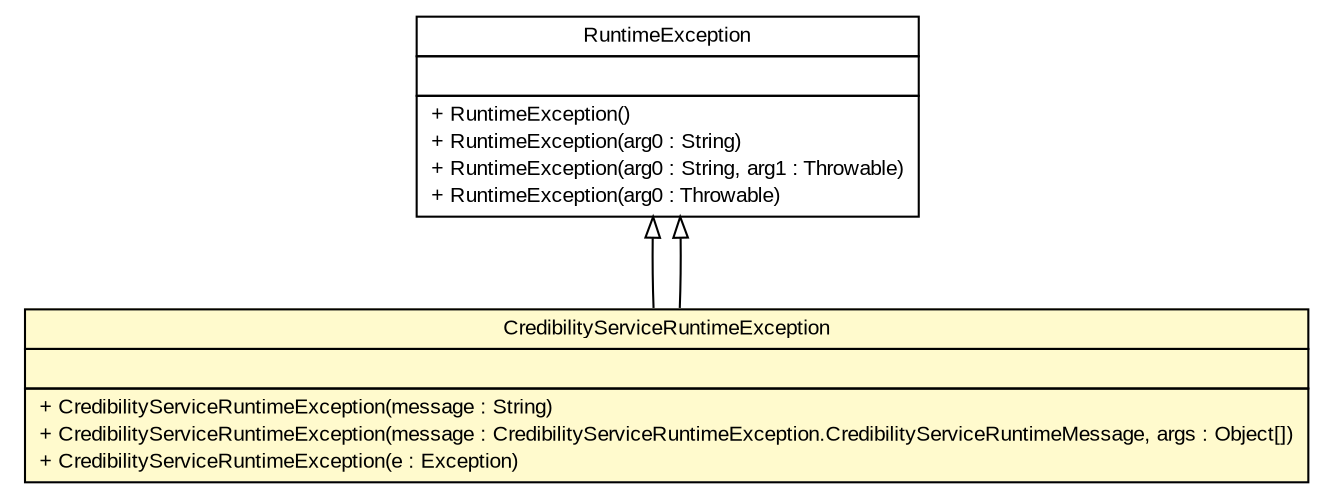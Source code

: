 #!/usr/local/bin/dot
#
# Class diagram 
# Generated by UMLGraph version R5_6-24-gf6e263 (http://www.umlgraph.org/)
#

digraph G {
	edge [fontname="arial",fontsize=10,labelfontname="arial",labelfontsize=10];
	node [fontname="arial",fontsize=10,shape=plaintext];
	nodesep=0.25;
	ranksep=0.5;
	// gov.sandia.cf.application.CredibilityServiceRuntimeException
	c77579 [label=<<table title="gov.sandia.cf.application.CredibilityServiceRuntimeException" border="0" cellborder="1" cellspacing="0" cellpadding="2" port="p" bgcolor="lemonChiffon" href="./CredibilityServiceRuntimeException.html">
		<tr><td><table border="0" cellspacing="0" cellpadding="1">
<tr><td align="center" balign="center"> CredibilityServiceRuntimeException </td></tr>
		</table></td></tr>
		<tr><td><table border="0" cellspacing="0" cellpadding="1">
<tr><td align="left" balign="left">  </td></tr>
		</table></td></tr>
		<tr><td><table border="0" cellspacing="0" cellpadding="1">
<tr><td align="left" balign="left"> + CredibilityServiceRuntimeException(message : String) </td></tr>
<tr><td align="left" balign="left"> + CredibilityServiceRuntimeException(message : CredibilityServiceRuntimeException.CredibilityServiceRuntimeMessage, args : Object[]) </td></tr>
<tr><td align="left" balign="left"> + CredibilityServiceRuntimeException(e : Exception) </td></tr>
		</table></td></tr>
		</table>>, URL="./CredibilityServiceRuntimeException.html", fontname="arial", fontcolor="black", fontsize=10.0];
	//gov.sandia.cf.application.CredibilityServiceRuntimeException extends java.lang.RuntimeException
	c78178:p -> c77579:p [dir=back,arrowtail=empty];
	//gov.sandia.cf.application.CredibilityServiceRuntimeException extends java.lang.RuntimeException
	c78178:p -> c77579:p [dir=back,arrowtail=empty];
	// java.lang.RuntimeException
	c78178 [label=<<table title="java.lang.RuntimeException" border="0" cellborder="1" cellspacing="0" cellpadding="2" port="p" href="http://java.sun.com/j2se/1.4.2/docs/api/java/lang/RuntimeException.html">
		<tr><td><table border="0" cellspacing="0" cellpadding="1">
<tr><td align="center" balign="center"> RuntimeException </td></tr>
		</table></td></tr>
		<tr><td><table border="0" cellspacing="0" cellpadding="1">
<tr><td align="left" balign="left">  </td></tr>
		</table></td></tr>
		<tr><td><table border="0" cellspacing="0" cellpadding="1">
<tr><td align="left" balign="left"> + RuntimeException() </td></tr>
<tr><td align="left" balign="left"> + RuntimeException(arg0 : String) </td></tr>
<tr><td align="left" balign="left"> + RuntimeException(arg0 : String, arg1 : Throwable) </td></tr>
<tr><td align="left" balign="left"> + RuntimeException(arg0 : Throwable) </td></tr>
		</table></td></tr>
		</table>>, URL="http://java.sun.com/j2se/1.4.2/docs/api/java/lang/RuntimeException.html", fontname="arial", fontcolor="black", fontsize=10.0];
}

